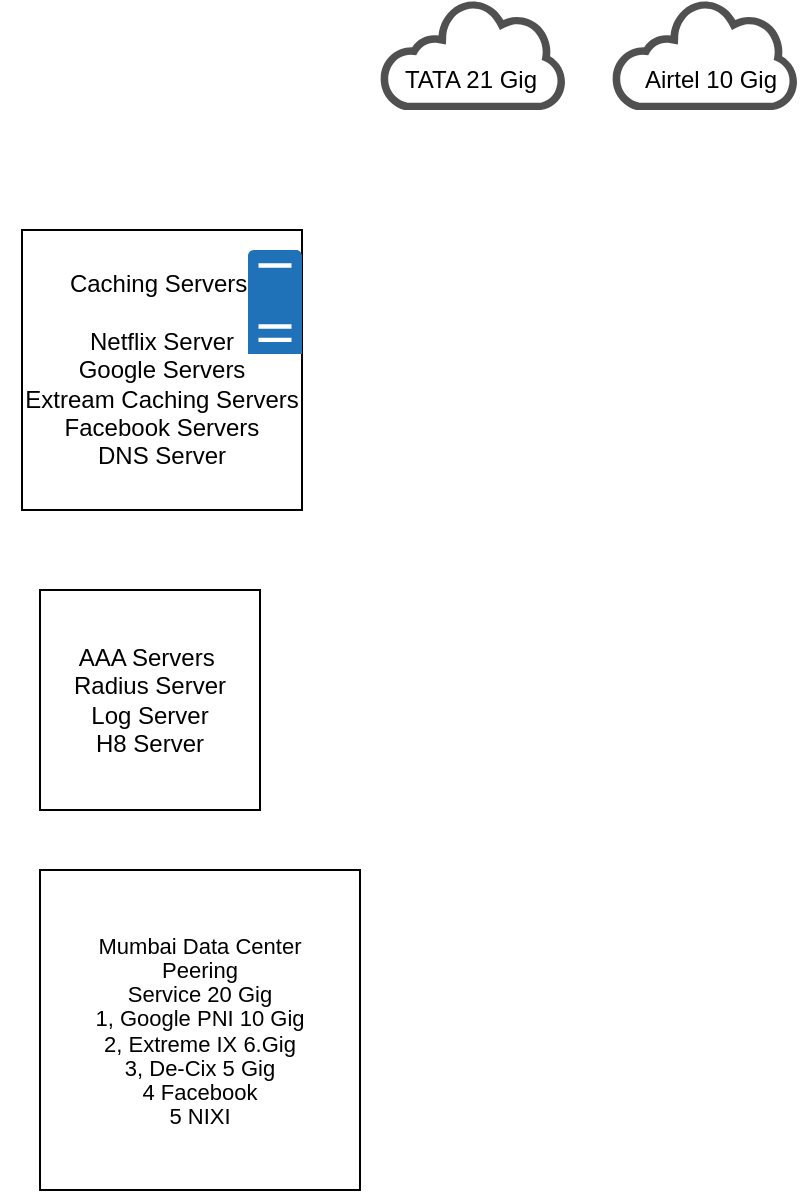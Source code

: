 <mxfile version="22.1.5" type="github">
  <diagram name="Page-1" id="c0LfCaRA-3R7Aoqcc4b5">
    <mxGraphModel dx="1912" dy="585" grid="1" gridSize="10" guides="1" tooltips="1" connect="1" arrows="1" fold="1" page="1" pageScale="1" pageWidth="850" pageHeight="1100" math="0" shadow="0">
      <root>
        <mxCell id="0" />
        <mxCell id="1" parent="0" />
        <mxCell id="HsOJpXerE5FL0MDGk8vI-7" value="" style="sketch=0;pointerEvents=1;shadow=0;dashed=0;html=1;strokeColor=none;fillColor=#505050;labelPosition=center;verticalLabelPosition=bottom;outlineConnect=0;verticalAlign=top;align=center;shape=mxgraph.office.clouds.cloud;movable=1;resizable=1;rotatable=1;deletable=1;editable=1;locked=0;connectable=1;" vertex="1" parent="1">
          <mxGeometry x="180" y="25" width="94" height="55" as="geometry" />
        </mxCell>
        <mxCell id="HsOJpXerE5FL0MDGk8vI-8" value="" style="sketch=0;pointerEvents=1;shadow=0;dashed=0;html=1;strokeColor=none;fillColor=#505050;labelPosition=center;verticalLabelPosition=bottom;outlineConnect=0;verticalAlign=top;align=center;shape=mxgraph.office.clouds.cloud;movable=0;resizable=0;rotatable=0;deletable=0;editable=0;locked=1;connectable=0;" vertex="1" parent="1">
          <mxGeometry x="296" y="25" width="94" height="55" as="geometry" />
        </mxCell>
        <mxCell id="HsOJpXerE5FL0MDGk8vI-9" value="&lt;div&gt;TATA 21 Gig&lt;/div&gt;" style="text;html=1;align=center;verticalAlign=middle;resizable=0;points=[];autosize=1;strokeColor=none;fillColor=none;movable=0;rotatable=0;deletable=0;editable=0;locked=1;connectable=0;" vertex="1" parent="1">
          <mxGeometry x="180" y="50" width="90" height="30" as="geometry" />
        </mxCell>
        <mxCell id="HsOJpXerE5FL0MDGk8vI-10" value="Airtel 10 Gig" style="text;html=1;align=center;verticalAlign=middle;resizable=0;points=[];autosize=1;strokeColor=none;fillColor=none;" vertex="1" parent="1">
          <mxGeometry x="300" y="50" width="90" height="30" as="geometry" />
        </mxCell>
        <mxCell id="HsOJpXerE5FL0MDGk8vI-11" value="" style="sketch=0;pointerEvents=1;shadow=0;dashed=0;html=1;strokeColor=none;fillColor=#505050;labelPosition=center;verticalLabelPosition=bottom;verticalAlign=top;outlineConnect=0;align=center;shape=mxgraph.office.servers.application_server;" vertex="1" parent="1">
          <mxGeometry x="30" y="140" width="40" height="40" as="geometry" />
        </mxCell>
        <mxCell id="HsOJpXerE5FL0MDGk8vI-12" value="&lt;div&gt;Caching Servers &lt;br&gt;&lt;/div&gt;Netflix Server l&lt;br&gt;Google Servers &lt;br&gt;Extream Caching Servers &lt;br&gt;Facebook Servers &lt;br&gt;DN Server " style="text;html=1;align=center;verticalAlign=middle;resizable=0;points=[];autosize=1;strokeColor=none;fillColor=none;" vertex="1" parent="1">
          <mxGeometry x="-10" y="180" width="160" height="100" as="geometry" />
        </mxCell>
        <mxCell id="HsOJpXerE5FL0MDGk8vI-13" value="&lt;div&gt;Caching Servers&amp;nbsp;&lt;/div&gt;&lt;div&gt;&lt;br&gt;&lt;/div&gt;&lt;div&gt;Netflix Server &lt;br&gt;&lt;/div&gt;Google Servers &lt;br&gt;Extream Caching Servers &lt;br&gt;Facebook Servers &lt;br&gt;&lt;div&gt;DNS Server &lt;/div&gt;" style="whiteSpace=wrap;html=1;aspect=fixed;" vertex="1" parent="1">
          <mxGeometry x="1" y="140" width="140" height="140" as="geometry" />
        </mxCell>
        <mxCell id="HsOJpXerE5FL0MDGk8vI-14" value="" style="sketch=0;pointerEvents=1;shadow=0;dashed=0;html=1;strokeColor=none;labelPosition=center;verticalLabelPosition=bottom;verticalAlign=top;outlineConnect=0;align=center;shape=mxgraph.office.servers.physical_host;fillColor=#2072B8;" vertex="1" parent="1">
          <mxGeometry x="114" y="150" width="27" height="52" as="geometry" />
        </mxCell>
        <mxCell id="HsOJpXerE5FL0MDGk8vI-15" value="AAA Servers&amp;nbsp; &lt;br&gt;Radius Server&lt;br&gt;Log Server &lt;br&gt;H8 Server" style="whiteSpace=wrap;html=1;aspect=fixed;" vertex="1" parent="1">
          <mxGeometry x="10" y="320" width="110" height="110" as="geometry" />
        </mxCell>
        <mxCell id="HsOJpXerE5FL0MDGk8vI-16" value="&lt;p style=&quot;line-height: 110%; font-size: 11px;&quot;&gt;&lt;font style=&quot;font-size: 11px;&quot;&gt;Mumbai Data Center &lt;br&gt;Peering &lt;br&gt;Service 20 Gig&lt;br&gt;1, Google PNI 10 Gig&lt;br&gt;2, Extreme IX 6.Gig &lt;br&gt;3, De-Cix 5 Gig &lt;br&gt;4 Facebook &lt;br&gt;5 NIXI &lt;br&gt;&lt;/font&gt;&lt;/p&gt;" style="whiteSpace=wrap;html=1;aspect=fixed;" vertex="1" parent="1">
          <mxGeometry x="10" y="460" width="160" height="160" as="geometry" />
        </mxCell>
      </root>
    </mxGraphModel>
  </diagram>
</mxfile>
